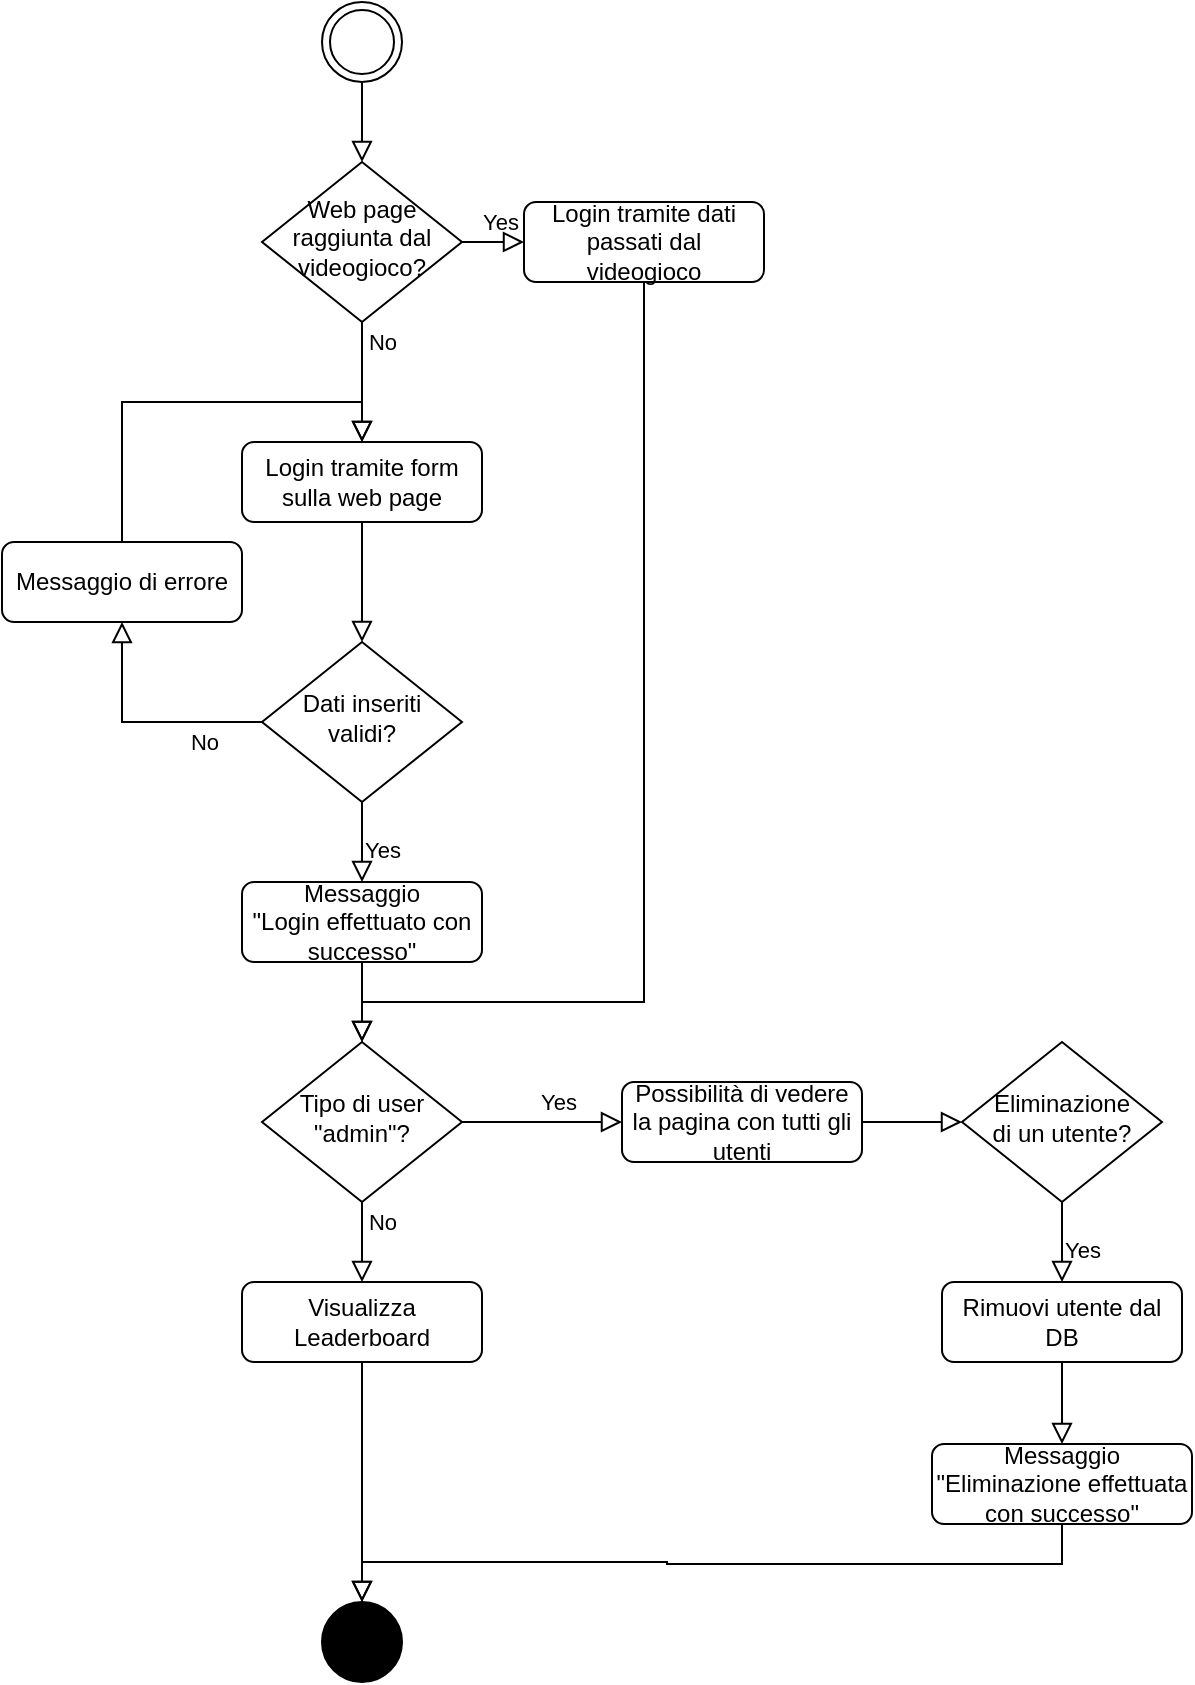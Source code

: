 <mxfile version="26.0.11">
  <diagram name="Pagina-1" id="wA5kKj4RY07ZlDe6smft">
    <mxGraphModel dx="2391" dy="1237" grid="1" gridSize="10" guides="1" tooltips="1" connect="1" arrows="1" fold="1" page="1" pageScale="1" pageWidth="827" pageHeight="1169" math="0" shadow="0">
      <root>
        <mxCell id="0" />
        <mxCell id="1" parent="0" />
        <mxCell id="-IwlEGa6YcbQ011j1VZn-1" value="" style="rounded=0;html=1;jettySize=auto;orthogonalLoop=1;fontSize=11;endArrow=block;endFill=0;endSize=8;strokeWidth=1;shadow=0;labelBackgroundColor=none;edgeStyle=orthogonalEdgeStyle;entryX=0.5;entryY=0;entryDx=0;entryDy=0;exitX=0.5;exitY=1;exitDx=0;exitDy=0;" edge="1" parent="1" source="-IwlEGa6YcbQ011j1VZn-3" target="-IwlEGa6YcbQ011j1VZn-7">
          <mxGeometry relative="1" as="geometry">
            <mxPoint x="250" y="200" as="targetPoint" />
            <mxPoint x="196" y="160" as="sourcePoint" />
          </mxGeometry>
        </mxCell>
        <mxCell id="-IwlEGa6YcbQ011j1VZn-3" value="" style="ellipse;shape=doubleEllipse;html=1;dashed=0;whiteSpace=wrap;aspect=fixed;" vertex="1" parent="1">
          <mxGeometry x="180" y="40" width="40" height="40" as="geometry" />
        </mxCell>
        <mxCell id="-IwlEGa6YcbQ011j1VZn-6" value="Yes" style="edgeStyle=orthogonalEdgeStyle;rounded=0;html=1;jettySize=auto;orthogonalLoop=1;fontSize=11;endArrow=block;endFill=0;endSize=8;strokeWidth=1;shadow=0;labelBackgroundColor=none;entryX=0;entryY=0.5;entryDx=0;entryDy=0;exitX=1;exitY=0.5;exitDx=0;exitDy=0;" edge="1" parent="1" source="-IwlEGa6YcbQ011j1VZn-7" target="-IwlEGa6YcbQ011j1VZn-42">
          <mxGeometry x="0.206" y="10" relative="1" as="geometry">
            <mxPoint as="offset" />
            <mxPoint x="346" y="169.75" as="targetPoint" />
            <mxPoint x="246" y="169.75" as="sourcePoint" />
          </mxGeometry>
        </mxCell>
        <mxCell id="-IwlEGa6YcbQ011j1VZn-7" value="Web page raggiunta dal videogioco?" style="rhombus;whiteSpace=wrap;html=1;shadow=0;fontFamily=Helvetica;fontSize=12;align=center;strokeWidth=1;spacing=6;spacingTop=-4;" vertex="1" parent="1">
          <mxGeometry x="150" y="120" width="100" height="80" as="geometry" />
        </mxCell>
        <mxCell id="-IwlEGa6YcbQ011j1VZn-15" value="" style="ellipse;shape=doubleEllipse;html=1;dashed=0;whiteSpace=wrap;aspect=fixed;fillColor=#000000;fontColor=#333333;strokeColor=#000000;" vertex="1" parent="1">
          <mxGeometry x="180" y="840" width="40" height="40" as="geometry" />
        </mxCell>
        <mxCell id="-IwlEGa6YcbQ011j1VZn-17" value="No" style="rounded=0;html=1;jettySize=auto;orthogonalLoop=1;fontSize=11;endArrow=block;endFill=0;endSize=8;strokeWidth=1;shadow=0;labelBackgroundColor=none;edgeStyle=orthogonalEdgeStyle;entryX=0.5;entryY=1;entryDx=0;entryDy=0;exitX=0;exitY=0.5;exitDx=0;exitDy=0;" edge="1" parent="1" source="-IwlEGa6YcbQ011j1VZn-19" target="-IwlEGa6YcbQ011j1VZn-51">
          <mxGeometry x="-0.506" y="10" relative="1" as="geometry">
            <mxPoint as="offset" />
            <mxPoint x="50" y="390" as="targetPoint" />
            <mxPoint x="80" y="500" as="sourcePoint" />
            <Array as="points">
              <mxPoint x="80" y="400" />
            </Array>
          </mxGeometry>
        </mxCell>
        <mxCell id="-IwlEGa6YcbQ011j1VZn-18" value="Yes" style="edgeStyle=orthogonalEdgeStyle;rounded=0;html=1;jettySize=auto;orthogonalLoop=1;fontSize=11;endArrow=block;endFill=0;endSize=8;strokeWidth=1;shadow=0;labelBackgroundColor=none;exitX=0.5;exitY=1;exitDx=0;exitDy=0;entryX=0.5;entryY=0;entryDx=0;entryDy=0;" edge="1" parent="1" source="-IwlEGa6YcbQ011j1VZn-19" target="-IwlEGa6YcbQ011j1VZn-46">
          <mxGeometry x="0.206" y="10" relative="1" as="geometry">
            <mxPoint as="offset" />
            <mxPoint x="200" y="490.8" as="targetPoint" />
          </mxGeometry>
        </mxCell>
        <mxCell id="-IwlEGa6YcbQ011j1VZn-19" value="Dati inseriti validi?" style="rhombus;whiteSpace=wrap;html=1;shadow=0;fontFamily=Helvetica;fontSize=12;align=center;strokeWidth=1;spacing=6;spacingTop=-4;" vertex="1" parent="1">
          <mxGeometry x="150" y="360" width="100" height="80" as="geometry" />
        </mxCell>
        <mxCell id="-IwlEGa6YcbQ011j1VZn-42" value="Login tramite dati passati dal videogioco" style="rounded=1;whiteSpace=wrap;html=1;fontSize=12;glass=0;strokeWidth=1;shadow=0;" vertex="1" parent="1">
          <mxGeometry x="281" y="140" width="120" height="40" as="geometry" />
        </mxCell>
        <mxCell id="-IwlEGa6YcbQ011j1VZn-43" value="No" style="edgeStyle=orthogonalEdgeStyle;rounded=0;html=1;jettySize=auto;orthogonalLoop=1;fontSize=11;endArrow=block;endFill=0;endSize=8;strokeWidth=1;shadow=0;labelBackgroundColor=none;entryX=0.5;entryY=0;entryDx=0;entryDy=0;exitX=0.5;exitY=1;exitDx=0;exitDy=0;" edge="1" parent="1" target="-IwlEGa6YcbQ011j1VZn-44" source="-IwlEGa6YcbQ011j1VZn-7">
          <mxGeometry x="-0.667" y="10" relative="1" as="geometry">
            <mxPoint as="offset" />
            <mxPoint x="140" y="289.75" as="targetPoint" />
            <mxPoint x="40" y="280" as="sourcePoint" />
          </mxGeometry>
        </mxCell>
        <mxCell id="-IwlEGa6YcbQ011j1VZn-44" value="Login tramite form sulla web page" style="rounded=1;whiteSpace=wrap;html=1;fontSize=12;glass=0;strokeWidth=1;shadow=0;" vertex="1" parent="1">
          <mxGeometry x="140" y="260" width="120" height="40" as="geometry" />
        </mxCell>
        <mxCell id="-IwlEGa6YcbQ011j1VZn-45" value="" style="rounded=0;html=1;jettySize=auto;orthogonalLoop=1;fontSize=11;endArrow=block;endFill=0;endSize=8;strokeWidth=1;shadow=0;labelBackgroundColor=none;edgeStyle=orthogonalEdgeStyle;entryX=0.5;entryY=0;entryDx=0;entryDy=0;exitX=0.5;exitY=1;exitDx=0;exitDy=0;" edge="1" parent="1" source="-IwlEGa6YcbQ011j1VZn-44" target="-IwlEGa6YcbQ011j1VZn-19">
          <mxGeometry relative="1" as="geometry">
            <mxPoint x="320" y="390" as="targetPoint" />
            <mxPoint x="320" y="270" as="sourcePoint" />
          </mxGeometry>
        </mxCell>
        <mxCell id="-IwlEGa6YcbQ011j1VZn-46" value="Messaggio&lt;div&gt;&quot;Login effettuato con successo&quot;&lt;/div&gt;" style="rounded=1;whiteSpace=wrap;html=1;fontSize=12;glass=0;strokeWidth=1;shadow=0;" vertex="1" parent="1">
          <mxGeometry x="140" y="480" width="120" height="40" as="geometry" />
        </mxCell>
        <mxCell id="-IwlEGa6YcbQ011j1VZn-48" value="Tipo di user &quot;admin&quot;?" style="rhombus;whiteSpace=wrap;html=1;shadow=0;fontFamily=Helvetica;fontSize=12;align=center;strokeWidth=1;spacing=6;spacingTop=-4;" vertex="1" parent="1">
          <mxGeometry x="150" y="560" width="100" height="80" as="geometry" />
        </mxCell>
        <mxCell id="-IwlEGa6YcbQ011j1VZn-49" value="" style="rounded=0;html=1;jettySize=auto;orthogonalLoop=1;fontSize=11;endArrow=block;endFill=0;endSize=8;strokeWidth=1;shadow=0;labelBackgroundColor=none;edgeStyle=orthogonalEdgeStyle;entryX=0.5;entryY=0;entryDx=0;entryDy=0;exitX=0.5;exitY=1;exitDx=0;exitDy=0;" edge="1" parent="1" source="-IwlEGa6YcbQ011j1VZn-46" target="-IwlEGa6YcbQ011j1VZn-48">
          <mxGeometry relative="1" as="geometry">
            <mxPoint x="210" y="370" as="targetPoint" />
            <mxPoint x="210" y="310" as="sourcePoint" />
          </mxGeometry>
        </mxCell>
        <mxCell id="-IwlEGa6YcbQ011j1VZn-52" value="" style="rounded=0;html=1;jettySize=auto;orthogonalLoop=1;fontSize=11;endArrow=block;endFill=0;endSize=8;strokeWidth=1;shadow=0;labelBackgroundColor=none;edgeStyle=orthogonalEdgeStyle;exitX=0.5;exitY=0;exitDx=0;exitDy=0;entryX=0.5;entryY=0;entryDx=0;entryDy=0;" edge="1" parent="1" source="-IwlEGa6YcbQ011j1VZn-51" target="-IwlEGa6YcbQ011j1VZn-44">
          <mxGeometry x="-0.506" y="10" relative="1" as="geometry">
            <mxPoint as="offset" />
            <mxPoint x="200" y="260" as="targetPoint" />
            <mxPoint x="150" y="400" as="sourcePoint" />
            <Array as="points">
              <mxPoint x="80" y="240" />
              <mxPoint x="200" y="240" />
            </Array>
          </mxGeometry>
        </mxCell>
        <mxCell id="-IwlEGa6YcbQ011j1VZn-51" value="Messaggio di errore" style="rounded=1;whiteSpace=wrap;html=1;fontSize=12;glass=0;strokeWidth=1;shadow=0;" vertex="1" parent="1">
          <mxGeometry x="20" y="310" width="120" height="40" as="geometry" />
        </mxCell>
        <mxCell id="-IwlEGa6YcbQ011j1VZn-53" value="No" style="rounded=0;html=1;jettySize=auto;orthogonalLoop=1;fontSize=11;endArrow=block;endFill=0;endSize=8;strokeWidth=1;shadow=0;labelBackgroundColor=none;edgeStyle=orthogonalEdgeStyle;exitX=0.5;exitY=1;exitDx=0;exitDy=0;entryX=0.5;entryY=0;entryDx=0;entryDy=0;" edge="1" parent="1" source="-IwlEGa6YcbQ011j1VZn-48" target="-IwlEGa6YcbQ011j1VZn-54">
          <mxGeometry x="-0.506" y="10" relative="1" as="geometry">
            <mxPoint as="offset" />
            <mxPoint x="200" y="700" as="targetPoint" />
            <mxPoint x="180" y="660" as="sourcePoint" />
            <Array as="points" />
          </mxGeometry>
        </mxCell>
        <mxCell id="-IwlEGa6YcbQ011j1VZn-54" value="Visualizza Leaderboard" style="rounded=1;whiteSpace=wrap;html=1;fontSize=12;glass=0;strokeWidth=1;shadow=0;" vertex="1" parent="1">
          <mxGeometry x="140" y="680" width="120" height="40" as="geometry" />
        </mxCell>
        <mxCell id="-IwlEGa6YcbQ011j1VZn-55" value="" style="rounded=0;html=1;jettySize=auto;orthogonalLoop=1;fontSize=11;endArrow=block;endFill=0;endSize=8;strokeWidth=1;shadow=0;labelBackgroundColor=none;edgeStyle=orthogonalEdgeStyle;entryX=0.5;entryY=0;entryDx=0;entryDy=0;exitX=0.5;exitY=1;exitDx=0;exitDy=0;" edge="1" parent="1" source="-IwlEGa6YcbQ011j1VZn-42" target="-IwlEGa6YcbQ011j1VZn-48">
          <mxGeometry relative="1" as="geometry">
            <mxPoint x="210" y="370" as="targetPoint" />
            <mxPoint x="210" y="310" as="sourcePoint" />
            <Array as="points">
              <mxPoint x="341" y="540" />
              <mxPoint x="200" y="540" />
            </Array>
          </mxGeometry>
        </mxCell>
        <mxCell id="-IwlEGa6YcbQ011j1VZn-56" value="" style="rounded=0;html=1;jettySize=auto;orthogonalLoop=1;fontSize=11;endArrow=block;endFill=0;endSize=8;strokeWidth=1;shadow=0;labelBackgroundColor=none;edgeStyle=orthogonalEdgeStyle;entryX=0.5;entryY=0;entryDx=0;entryDy=0;exitX=0.5;exitY=1;exitDx=0;exitDy=0;" edge="1" parent="1" source="-IwlEGa6YcbQ011j1VZn-54" target="-IwlEGa6YcbQ011j1VZn-15">
          <mxGeometry relative="1" as="geometry">
            <mxPoint x="199.74" y="780" as="targetPoint" />
            <mxPoint x="199.74" y="740" as="sourcePoint" />
          </mxGeometry>
        </mxCell>
        <mxCell id="-IwlEGa6YcbQ011j1VZn-58" value="Possibilità di vedere&lt;br&gt;la pagina con tutti gli utenti" style="rounded=1;whiteSpace=wrap;html=1;fontSize=12;glass=0;strokeWidth=1;shadow=0;" vertex="1" parent="1">
          <mxGeometry x="330" y="580" width="120" height="40" as="geometry" />
        </mxCell>
        <mxCell id="-IwlEGa6YcbQ011j1VZn-60" value="Eliminazione &lt;br&gt;di un utente?" style="rhombus;whiteSpace=wrap;html=1;shadow=0;fontFamily=Helvetica;fontSize=12;align=center;strokeWidth=1;spacing=6;spacingTop=-4;" vertex="1" parent="1">
          <mxGeometry x="500" y="560" width="100" height="80" as="geometry" />
        </mxCell>
        <mxCell id="-IwlEGa6YcbQ011j1VZn-61" value="" style="rounded=0;html=1;jettySize=auto;orthogonalLoop=1;fontSize=11;endArrow=block;endFill=0;endSize=8;strokeWidth=1;shadow=0;labelBackgroundColor=none;edgeStyle=orthogonalEdgeStyle;exitX=1;exitY=0.5;exitDx=0;exitDy=0;entryX=0;entryY=0.5;entryDx=0;entryDy=0;" edge="1" parent="1" source="-IwlEGa6YcbQ011j1VZn-58" target="-IwlEGa6YcbQ011j1VZn-60">
          <mxGeometry relative="1" as="geometry">
            <mxPoint x="530" y="599.74" as="targetPoint" />
            <mxPoint x="450" y="600" as="sourcePoint" />
          </mxGeometry>
        </mxCell>
        <mxCell id="-IwlEGa6YcbQ011j1VZn-62" value="Rimuovi utente dal DB" style="rounded=1;whiteSpace=wrap;html=1;fontSize=12;glass=0;strokeWidth=1;shadow=0;" vertex="1" parent="1">
          <mxGeometry x="490" y="680" width="120" height="40" as="geometry" />
        </mxCell>
        <mxCell id="-IwlEGa6YcbQ011j1VZn-63" value="Yes" style="edgeStyle=orthogonalEdgeStyle;rounded=0;html=1;jettySize=auto;orthogonalLoop=1;fontSize=11;endArrow=block;endFill=0;endSize=8;strokeWidth=1;shadow=0;labelBackgroundColor=none;entryX=0;entryY=0.5;entryDx=0;entryDy=0;exitX=1;exitY=0.5;exitDx=0;exitDy=0;" edge="1" parent="1" source="-IwlEGa6YcbQ011j1VZn-48" target="-IwlEGa6YcbQ011j1VZn-58">
          <mxGeometry x="0.206" y="10" relative="1" as="geometry">
            <mxPoint as="offset" />
            <mxPoint x="330" y="579.87" as="targetPoint" />
            <mxPoint x="299" y="579.87" as="sourcePoint" />
          </mxGeometry>
        </mxCell>
        <mxCell id="-IwlEGa6YcbQ011j1VZn-64" value="Yes" style="edgeStyle=orthogonalEdgeStyle;rounded=0;html=1;jettySize=auto;orthogonalLoop=1;fontSize=11;endArrow=block;endFill=0;endSize=8;strokeWidth=1;shadow=0;labelBackgroundColor=none;entryX=0.5;entryY=0;entryDx=0;entryDy=0;exitX=0.5;exitY=1;exitDx=0;exitDy=0;" edge="1" parent="1" source="-IwlEGa6YcbQ011j1VZn-60" target="-IwlEGa6YcbQ011j1VZn-62">
          <mxGeometry x="0.206" y="10" relative="1" as="geometry">
            <mxPoint as="offset" />
            <mxPoint x="620" y="510.0" as="targetPoint" />
            <mxPoint x="570" y="510.0" as="sourcePoint" />
          </mxGeometry>
        </mxCell>
        <mxCell id="-IwlEGa6YcbQ011j1VZn-65" value="Messaggio&lt;div&gt;&quot;Eliminazione effettuata con successo&quot;&lt;/div&gt;" style="rounded=1;whiteSpace=wrap;html=1;fontSize=12;glass=0;strokeWidth=1;shadow=0;" vertex="1" parent="1">
          <mxGeometry x="485" y="761" width="130" height="40" as="geometry" />
        </mxCell>
        <mxCell id="-IwlEGa6YcbQ011j1VZn-66" value="" style="rounded=0;html=1;jettySize=auto;orthogonalLoop=1;fontSize=11;endArrow=block;endFill=0;endSize=8;strokeWidth=1;shadow=0;labelBackgroundColor=none;edgeStyle=orthogonalEdgeStyle;exitX=0.5;exitY=1;exitDx=0;exitDy=0;entryX=0.5;entryY=0;entryDx=0;entryDy=0;" edge="1" parent="1" source="-IwlEGa6YcbQ011j1VZn-62" target="-IwlEGa6YcbQ011j1VZn-65">
          <mxGeometry relative="1" as="geometry">
            <mxPoint x="510" y="610" as="targetPoint" />
            <mxPoint x="460" y="610" as="sourcePoint" />
          </mxGeometry>
        </mxCell>
        <mxCell id="-IwlEGa6YcbQ011j1VZn-67" value="" style="rounded=0;html=1;jettySize=auto;orthogonalLoop=1;fontSize=11;endArrow=block;endFill=0;endSize=8;strokeWidth=1;shadow=0;labelBackgroundColor=none;edgeStyle=orthogonalEdgeStyle;entryX=0.5;entryY=0;entryDx=0;entryDy=0;exitX=0.5;exitY=1;exitDx=0;exitDy=0;" edge="1" parent="1" source="-IwlEGa6YcbQ011j1VZn-65" target="-IwlEGa6YcbQ011j1VZn-15">
          <mxGeometry relative="1" as="geometry">
            <mxPoint x="210" y="850" as="targetPoint" />
            <mxPoint x="210" y="730" as="sourcePoint" />
          </mxGeometry>
        </mxCell>
      </root>
    </mxGraphModel>
  </diagram>
</mxfile>
